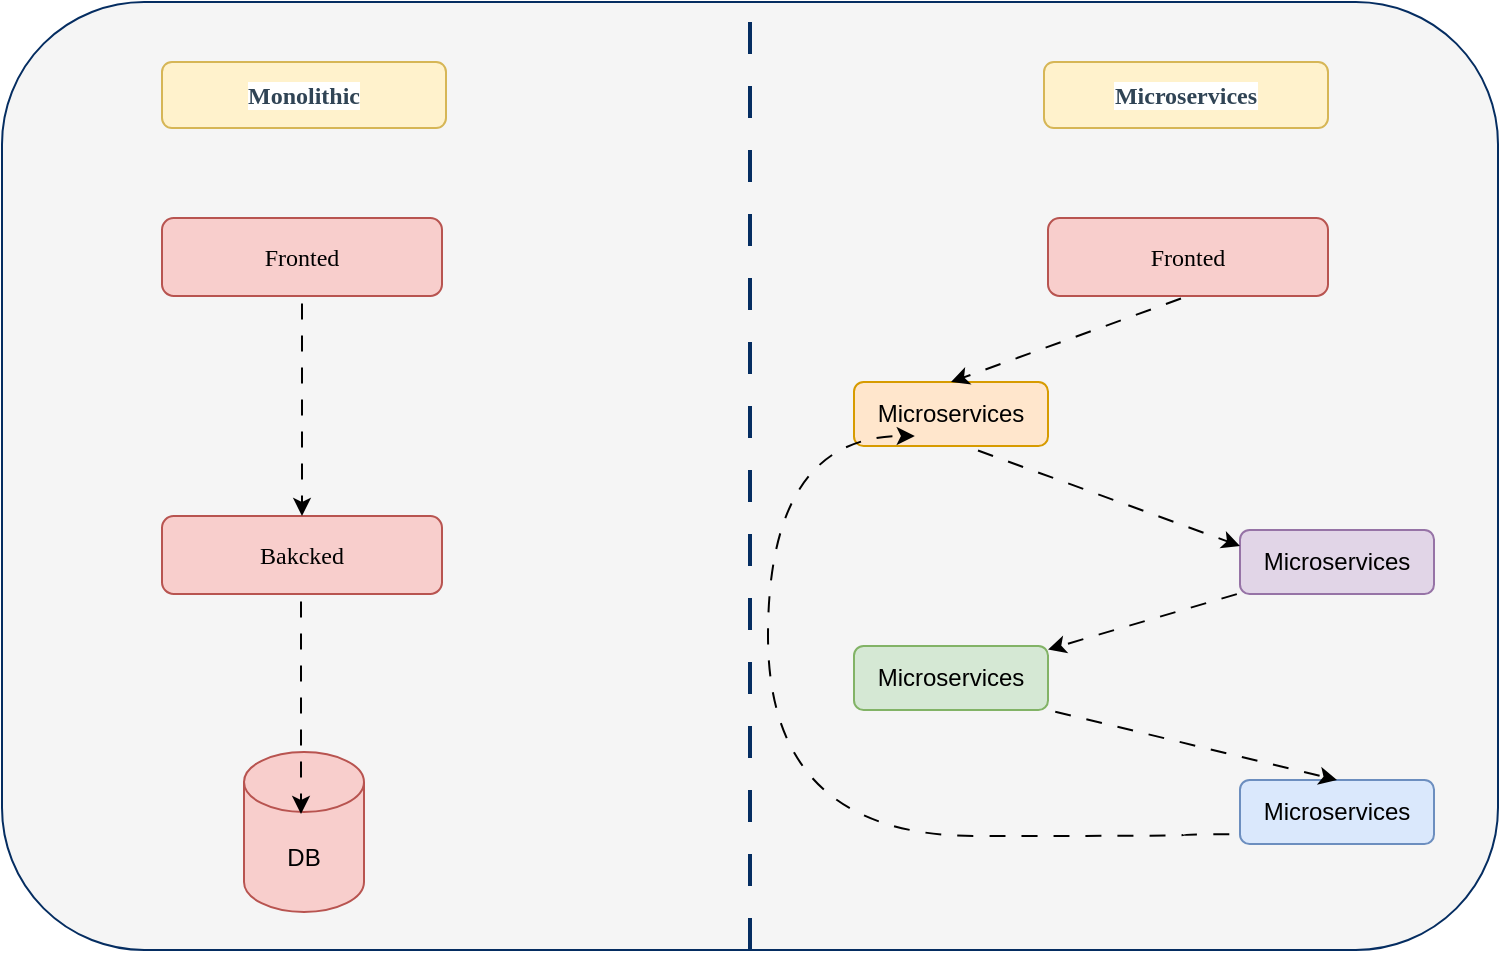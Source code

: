 <mxfile version="24.0.7" type="github">
  <diagram name="第 1 页" id="SC0fV7b5pz4eN1oXZCr2">
    <mxGraphModel dx="954" dy="558" grid="0" gridSize="10" guides="1" tooltips="1" connect="1" arrows="1" fold="1" page="1" pageScale="1" pageWidth="827" pageHeight="1169" math="0" shadow="0">
      <root>
        <mxCell id="0" />
        <mxCell id="1" parent="0" />
        <mxCell id="TGm14rWRdh60TBYfFHWa-1" value="" style="rounded=1;whiteSpace=wrap;html=1;fillColor=#f5f5f5;fontColor=#333333;strokeColor=#052d61;gradientColor=none;" vertex="1" parent="1">
          <mxGeometry x="40" y="63" width="748" height="474" as="geometry" />
        </mxCell>
        <mxCell id="TGm14rWRdh60TBYfFHWa-2" value="&lt;span style=&quot;color: rgb(48, 68, 85); font-weight: 700; orphans: 4; text-align: start; white-space-collapse: preserve; background-color: rgb(255, 255, 255);&quot;&gt;&lt;font face=&quot;Comic Sans MS&quot;&gt;Monolithic&lt;/font&gt;&lt;/span&gt;" style="rounded=1;whiteSpace=wrap;html=1;fillColor=#fff2cc;strokeColor=#d6b656;" vertex="1" parent="1">
          <mxGeometry x="120" y="93" width="142" height="33" as="geometry" />
        </mxCell>
        <mxCell id="TGm14rWRdh60TBYfFHWa-3" value="&lt;span style=&quot;color: rgb(48, 68, 85); font-weight: 700; orphans: 4; text-align: start; white-space-collapse: preserve; background-color: rgb(255, 255, 255);&quot;&gt;&lt;font face=&quot;Comic Sans MS&quot;&gt;Microservices&lt;/font&gt;&lt;/span&gt;" style="rounded=1;whiteSpace=wrap;html=1;fillColor=#fff2cc;strokeColor=#d6b656;" vertex="1" parent="1">
          <mxGeometry x="561" y="93" width="142" height="33" as="geometry" />
        </mxCell>
        <mxCell id="TGm14rWRdh60TBYfFHWa-6" value="" style="endArrow=none;dashed=1;html=1;dashPattern=8 8;strokeWidth=2;rounded=0;entryX=0.5;entryY=0;entryDx=0;entryDy=0;exitX=0.5;exitY=1;exitDx=0;exitDy=0;strokeColor=#052d61;" edge="1" parent="1" source="TGm14rWRdh60TBYfFHWa-1" target="TGm14rWRdh60TBYfFHWa-1">
          <mxGeometry width="50" height="50" relative="1" as="geometry">
            <mxPoint x="387" y="315" as="sourcePoint" />
            <mxPoint x="437" y="265" as="targetPoint" />
          </mxGeometry>
        </mxCell>
        <mxCell id="TGm14rWRdh60TBYfFHWa-7" value="&lt;font face=&quot;Comic Sans MS&quot;&gt;Fronted&lt;/font&gt;" style="rounded=1;whiteSpace=wrap;html=1;fillColor=#f8cecc;strokeColor=#b85450;" vertex="1" parent="1">
          <mxGeometry x="120" y="171" width="140" height="39" as="geometry" />
        </mxCell>
        <mxCell id="TGm14rWRdh60TBYfFHWa-8" value="&lt;font face=&quot;Comic Sans MS&quot;&gt;Bakcked&lt;/font&gt;" style="rounded=1;whiteSpace=wrap;html=1;fillColor=#f8cecc;strokeColor=#b85450;" vertex="1" parent="1">
          <mxGeometry x="120" y="320" width="140" height="39" as="geometry" />
        </mxCell>
        <mxCell id="TGm14rWRdh60TBYfFHWa-9" value="DB" style="shape=cylinder3;whiteSpace=wrap;html=1;boundedLbl=1;backgroundOutline=1;size=15;fillColor=#f8cecc;strokeColor=#b85450;" vertex="1" parent="1">
          <mxGeometry x="161" y="438" width="60" height="80" as="geometry" />
        </mxCell>
        <mxCell id="TGm14rWRdh60TBYfFHWa-10" value="" style="endArrow=classic;html=1;rounded=0;exitX=0.5;exitY=1;exitDx=0;exitDy=0;flowAnimation=1;" edge="1" parent="1" source="TGm14rWRdh60TBYfFHWa-7" target="TGm14rWRdh60TBYfFHWa-8">
          <mxGeometry width="50" height="50" relative="1" as="geometry">
            <mxPoint x="387" y="315" as="sourcePoint" />
            <mxPoint x="437" y="265" as="targetPoint" />
          </mxGeometry>
        </mxCell>
        <mxCell id="TGm14rWRdh60TBYfFHWa-11" value="" style="endArrow=classic;html=1;rounded=0;exitX=0.5;exitY=1;exitDx=0;exitDy=0;flowAnimation=1;" edge="1" parent="1">
          <mxGeometry width="50" height="50" relative="1" as="geometry">
            <mxPoint x="189.5" y="359" as="sourcePoint" />
            <mxPoint x="189.5" y="469" as="targetPoint" />
          </mxGeometry>
        </mxCell>
        <mxCell id="TGm14rWRdh60TBYfFHWa-12" value="&lt;font face=&quot;Comic Sans MS&quot;&gt;Fronted&lt;/font&gt;" style="rounded=1;whiteSpace=wrap;html=1;fillColor=#f8cecc;strokeColor=#b85450;" vertex="1" parent="1">
          <mxGeometry x="563" y="171" width="140" height="39" as="geometry" />
        </mxCell>
        <mxCell id="TGm14rWRdh60TBYfFHWa-13" value="Microservices" style="rounded=1;whiteSpace=wrap;html=1;fillColor=#ffe6cc;strokeColor=#d79b00;" vertex="1" parent="1">
          <mxGeometry x="466" y="253" width="97" height="32" as="geometry" />
        </mxCell>
        <mxCell id="TGm14rWRdh60TBYfFHWa-14" value="Microservices" style="rounded=1;whiteSpace=wrap;html=1;fillColor=#e1d5e7;strokeColor=#9673a6;" vertex="1" parent="1">
          <mxGeometry x="659" y="327" width="97" height="32" as="geometry" />
        </mxCell>
        <mxCell id="TGm14rWRdh60TBYfFHWa-15" value="Microservices" style="rounded=1;whiteSpace=wrap;html=1;fillColor=#d5e8d4;strokeColor=#82b366;" vertex="1" parent="1">
          <mxGeometry x="466" y="385" width="97" height="32" as="geometry" />
        </mxCell>
        <mxCell id="TGm14rWRdh60TBYfFHWa-22" style="edgeStyle=orthogonalEdgeStyle;rounded=0;orthogonalLoop=1;jettySize=auto;html=1;exitX=0.5;exitY=1;exitDx=0;exitDy=0;entryX=0.5;entryY=1;entryDx=0;entryDy=0;curved=1;flowAnimation=1;" edge="1" parent="1">
          <mxGeometry relative="1" as="geometry">
            <mxPoint x="689.4" y="479" as="sourcePoint" />
            <mxPoint x="496.4" y="280" as="targetPoint" />
            <Array as="points">
              <mxPoint x="631" y="479" />
              <mxPoint x="631" y="480" />
              <mxPoint x="423" y="480" />
              <mxPoint x="423" y="280" />
            </Array>
          </mxGeometry>
        </mxCell>
        <mxCell id="TGm14rWRdh60TBYfFHWa-16" value="Microservices" style="rounded=1;whiteSpace=wrap;html=1;fillColor=#dae8fc;strokeColor=#6c8ebf;" vertex="1" parent="1">
          <mxGeometry x="659" y="452" width="97" height="32" as="geometry" />
        </mxCell>
        <mxCell id="TGm14rWRdh60TBYfFHWa-18" value="" style="endArrow=classic;html=1;rounded=0;exitX=0.5;exitY=1;exitDx=0;exitDy=0;entryX=0.5;entryY=0;entryDx=0;entryDy=0;flowAnimation=1;" edge="1" parent="1" source="TGm14rWRdh60TBYfFHWa-12" target="TGm14rWRdh60TBYfFHWa-13">
          <mxGeometry width="50" height="50" relative="1" as="geometry">
            <mxPoint x="387" y="315" as="sourcePoint" />
            <mxPoint x="437" y="265" as="targetPoint" />
          </mxGeometry>
        </mxCell>
        <mxCell id="TGm14rWRdh60TBYfFHWa-19" value="" style="endArrow=classic;html=1;rounded=0;exitX=0.603;exitY=1.031;exitDx=0;exitDy=0;exitPerimeter=0;entryX=0;entryY=0.25;entryDx=0;entryDy=0;flowAnimation=1;" edge="1" parent="1" source="TGm14rWRdh60TBYfFHWa-13" target="TGm14rWRdh60TBYfFHWa-14">
          <mxGeometry width="50" height="50" relative="1" as="geometry">
            <mxPoint x="387" y="315" as="sourcePoint" />
            <mxPoint x="437" y="265" as="targetPoint" />
          </mxGeometry>
        </mxCell>
        <mxCell id="TGm14rWRdh60TBYfFHWa-20" value="" style="endArrow=classic;html=1;rounded=0;flowAnimation=1;" edge="1" parent="1" target="TGm14rWRdh60TBYfFHWa-15">
          <mxGeometry width="50" height="50" relative="1" as="geometry">
            <mxPoint x="661" y="358" as="sourcePoint" />
            <mxPoint x="669" y="345" as="targetPoint" />
          </mxGeometry>
        </mxCell>
        <mxCell id="TGm14rWRdh60TBYfFHWa-21" value="" style="endArrow=classic;html=1;rounded=0;entryX=0.5;entryY=0;entryDx=0;entryDy=0;exitX=1;exitY=1;exitDx=0;exitDy=0;flowAnimation=1;" edge="1" parent="1" source="TGm14rWRdh60TBYfFHWa-15" target="TGm14rWRdh60TBYfFHWa-16">
          <mxGeometry width="50" height="50" relative="1" as="geometry">
            <mxPoint x="671" y="368" as="sourcePoint" />
            <mxPoint x="573" y="397" as="targetPoint" />
          </mxGeometry>
        </mxCell>
      </root>
    </mxGraphModel>
  </diagram>
</mxfile>
